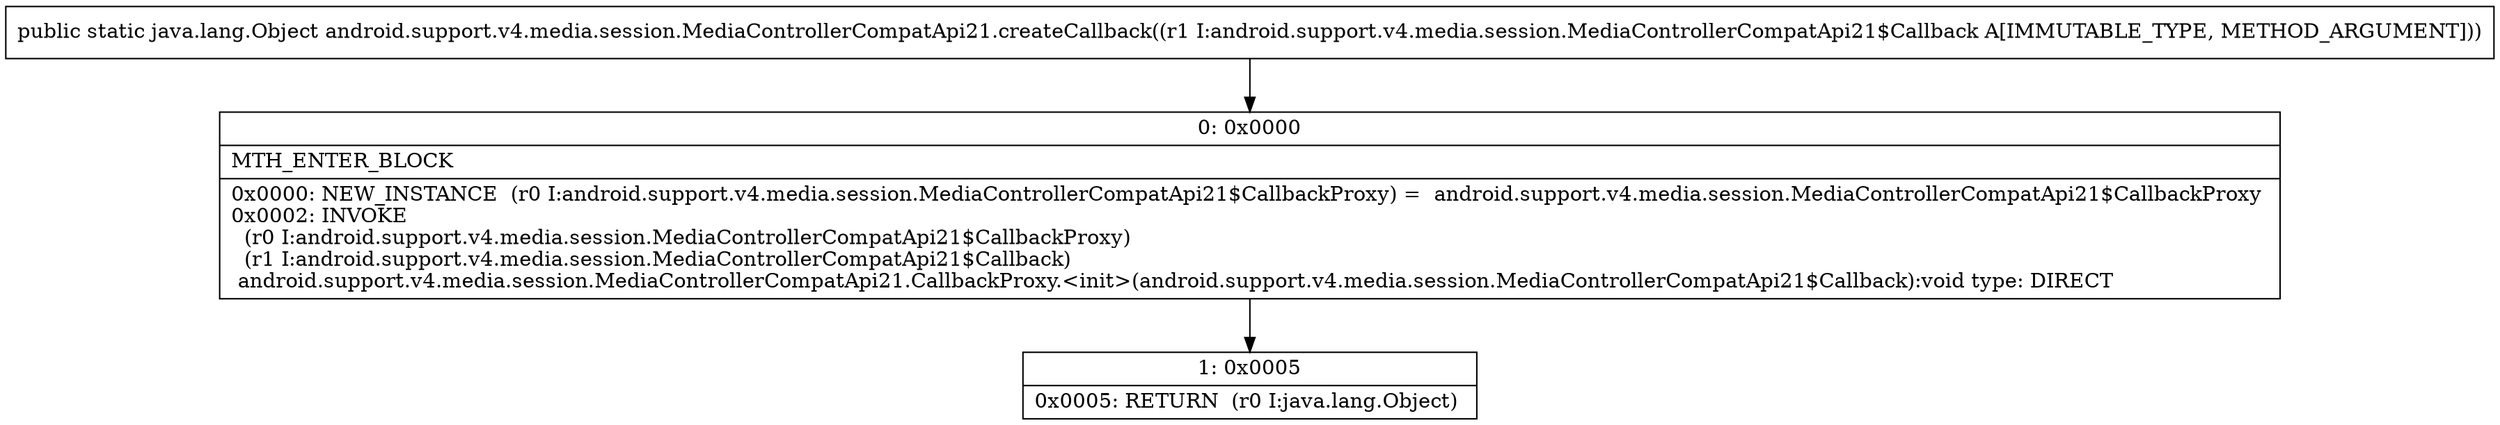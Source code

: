 digraph "CFG forandroid.support.v4.media.session.MediaControllerCompatApi21.createCallback(Landroid\/support\/v4\/media\/session\/MediaControllerCompatApi21$Callback;)Ljava\/lang\/Object;" {
Node_0 [shape=record,label="{0\:\ 0x0000|MTH_ENTER_BLOCK\l|0x0000: NEW_INSTANCE  (r0 I:android.support.v4.media.session.MediaControllerCompatApi21$CallbackProxy) =  android.support.v4.media.session.MediaControllerCompatApi21$CallbackProxy \l0x0002: INVOKE  \l  (r0 I:android.support.v4.media.session.MediaControllerCompatApi21$CallbackProxy)\l  (r1 I:android.support.v4.media.session.MediaControllerCompatApi21$Callback)\l android.support.v4.media.session.MediaControllerCompatApi21.CallbackProxy.\<init\>(android.support.v4.media.session.MediaControllerCompatApi21$Callback):void type: DIRECT \l}"];
Node_1 [shape=record,label="{1\:\ 0x0005|0x0005: RETURN  (r0 I:java.lang.Object) \l}"];
MethodNode[shape=record,label="{public static java.lang.Object android.support.v4.media.session.MediaControllerCompatApi21.createCallback((r1 I:android.support.v4.media.session.MediaControllerCompatApi21$Callback A[IMMUTABLE_TYPE, METHOD_ARGUMENT])) }"];
MethodNode -> Node_0;
Node_0 -> Node_1;
}

